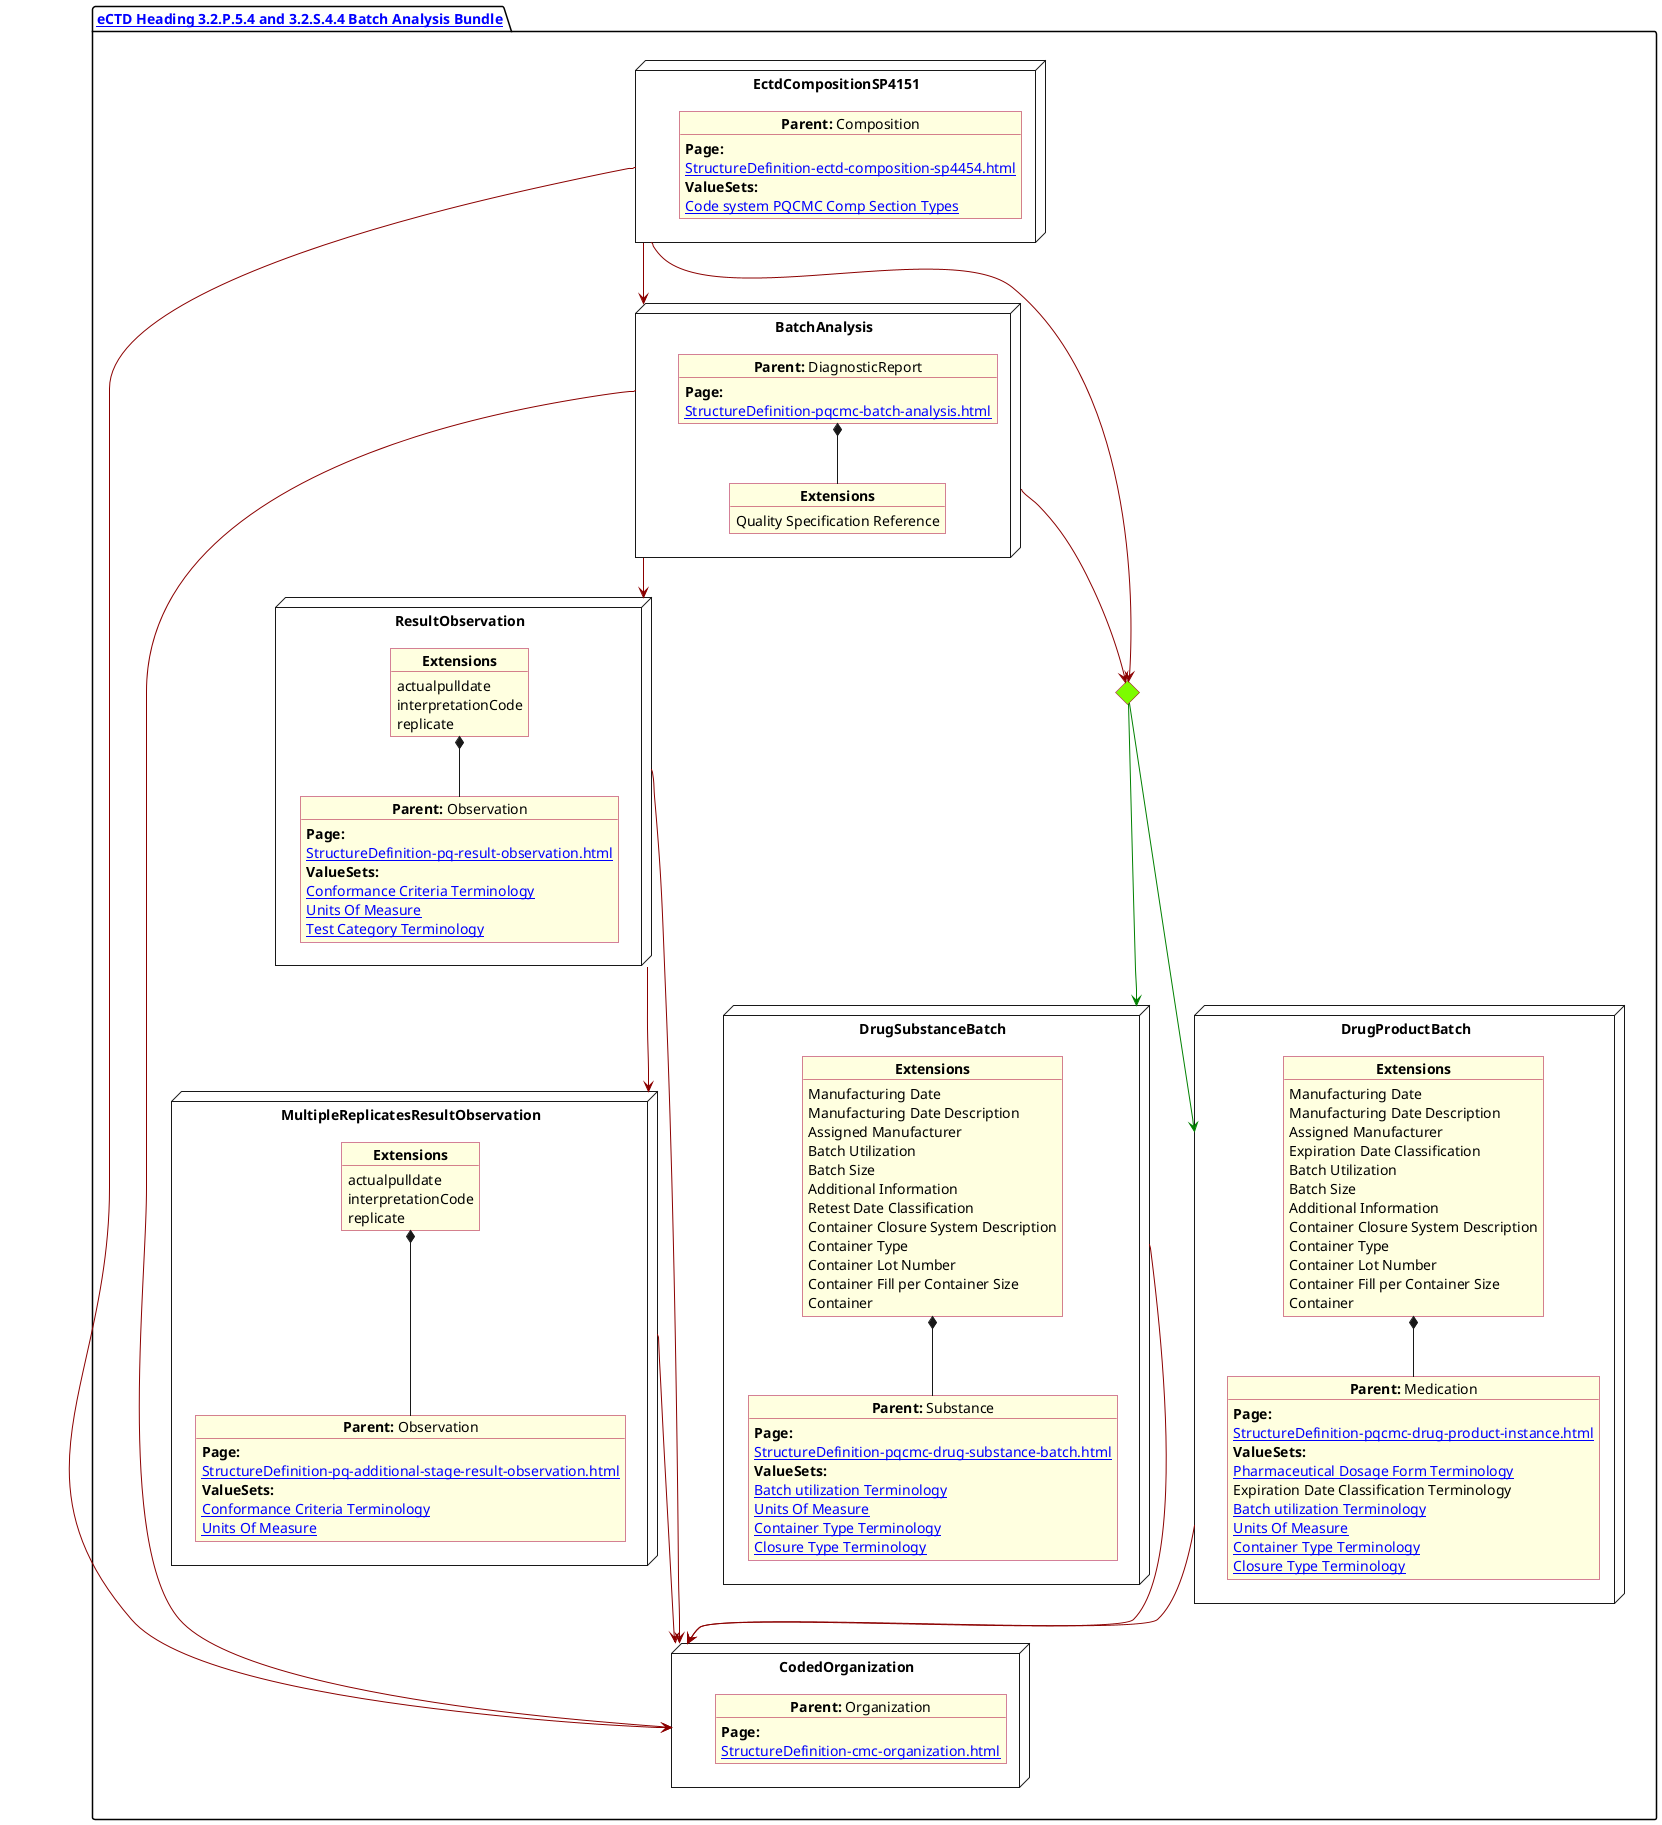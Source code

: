 @startuml BatchAnalysis
allowmixing
'Mixed model of use case and object
skinparam svgDimensionStyle true
skinparam ObjectBackgroundColor LightYellow
skinparam ObjectBorderColor #A80036
skinparam activityDiamondBorderColor #A80036
skinparam activityDiamondBackgroundColor lawnGreen
skinparam ClassBorderThickness 4

package "[[StructureDefinition-cmc-ectd-document-sp4454.html eCTD Heading 3.2.P.5.4 and 3.2.S.4.4 Batch Analysis Bundle]]" as NODES {




  node "DrugProductBatch" as NN {

    object "**Parent:** Medication" as obj3 {
      **Page:**
      [[StructureDefinition-pqcmc-drug-product-instance.html]]
      **ValueSets:**
      [[ValueSet-spl-pharmaceutical-dosage-form-terminology.html Pharmaceutical Dosage Form Terminology]]
      Expiration Date Classification Terminology
      [[ValueSet-pqcmc-batch-utilization-terminology.html Batch utilization Terminology]]
      [[ValueSet-pqcmc-units-of-measure.html Units Of Measure]]
      [[ValueSet-pqcmc-container-type-terminology.html Container Type Terminology]]
      [[ValueSet-pqcmc-closure-type-terminology.html Closure Type Terminology]]

    }

    object "**Extensions**" as objExsBatch  {
      Manufacturing Date
      Manufacturing Date Description
      Assigned Manufacturer
      Expiration Date Classification
      Batch Utilization
      Batch Size
      Additional Information
      Container Closure System Description
      Container Type
      Container Lot Number
      Container Fill per Container Size
      Container
    }
    objExsBatch *-- obj3
  }
  node "BatchAnalysis" as N2 {


    object "**Parent:** DiagnosticReport" as obj2 {
      **Page:**
      [[StructureDefinition-pqcmc-batch-analysis.html]]
    }
    object "**Extensions**" as objQSEx {
      Quality Specification Reference

    }
    obj2 *-- objQSEx
  }


  node "DrugSubstanceBatch" as NNS {

    object "**Parent:** Substance" as obj4 {
      **Page:**
      [[StructureDefinition-pqcmc-drug-substance-batch.html]]
      **ValueSets:**
      [[ValueSet-pqcmc-batch-utilization-terminology.html Batch utilization Terminology]]
      [[ValueSet-pqcmc-units-of-measure.html Units Of Measure]]
      [[ValueSet-pqcmc-container-type-terminology.html Container Type Terminology]]
      [[ValueSet-pqcmc-closure-type-terminology.html Closure Type Terminology]]
    }
    object "**Extensions**" as objExs2 {
      Manufacturing Date
      Manufacturing Date Description
      Assigned Manufacturer
      Batch Utilization
      Batch Size
      Additional Information
      Retest Date Classification
      Container Closure System Description
      Container Type
      Container Lot Number
      Container Fill per Container Size
      Container
    }

    objExs2 *-- obj4
  }

  node "ResultObservation" as NNOBS {

    object "**Parent:** Observation" as observ3 {
      **Page:**
      [[StructureDefinition-pq-result-observation.html]]
      **ValueSets:**
      [[ValueSet-pqcmc-conformance-to-criteria-terminology.html Conformance Criteria Terminology]]
      [[ValueSet-pqcmc-units-of-measure.html Units Of Measure]]
      [[ValueSet-pqcmc-test-category-terminology.html Test Category Terminology]]
    }
    object "**Extensions**" as objExsObserv  {
      actualpulldate
      interpretationCode
      replicate
    }
    objExsObserv *-- observ3
  }

  node "MultipleReplicatesResultObservation" as NNstage {

    object "**Parent:** Observation" as observS {
      **Page:**
      [[StructureDefinition-pq-additional-stage-result-observation.html]]
      **ValueSets:**
      [[ValueSet-pqcmc-conformance-to-criteria-terminology.html Conformance Criteria Terminology]]
      [[ValueSet-pqcmc-units-of-measure.html Units Of Measure]]
    }
    object "**Extensions**" as objExsStageObs  {
      actualpulldate
      interpretationCode
      replicate
    }

    objExsStageObs *-- observS
  }

  node "EctdCompositionSP4151" as N1 {

    object "**Parent:** Composition" as obj1 {
      **Page:**
      [[StructureDefinition-ectd-composition-sp4454.html]]
      **ValueSets:**
      [[ValueSet-cmc-comp-section-types-vs.html Code system PQCMC Comp Section Types]]
    }
  }
  node "CodedOrganization" as NSO {

    object "**Parent:** Organization" as objAu {
      **Page:**
      [[StructureDefinition-cmc-organization.html]]
      
    }
  }
  diamond CH

  N1 -[#darkred]--> CH
  N1 -[#darkred]--> N2
  N1 -[#darkred]--> NSO
  CH -[#green]--> NNS
  CH -[#green]--> NN
  NNS -[#darkred]--> NSO
  NN -[#darkred]--> NSO
  N2 -[#darkred]--> CH
  N2 -[#darkred]--> NSO
  N2 -[#darkred]-> NNOBS
  NNOBS -[#darkred]--> NSO
  NNOBS -[#darkred]--> NNstage
  NNstage -[#darkred]--> NSO
}
@enduml
